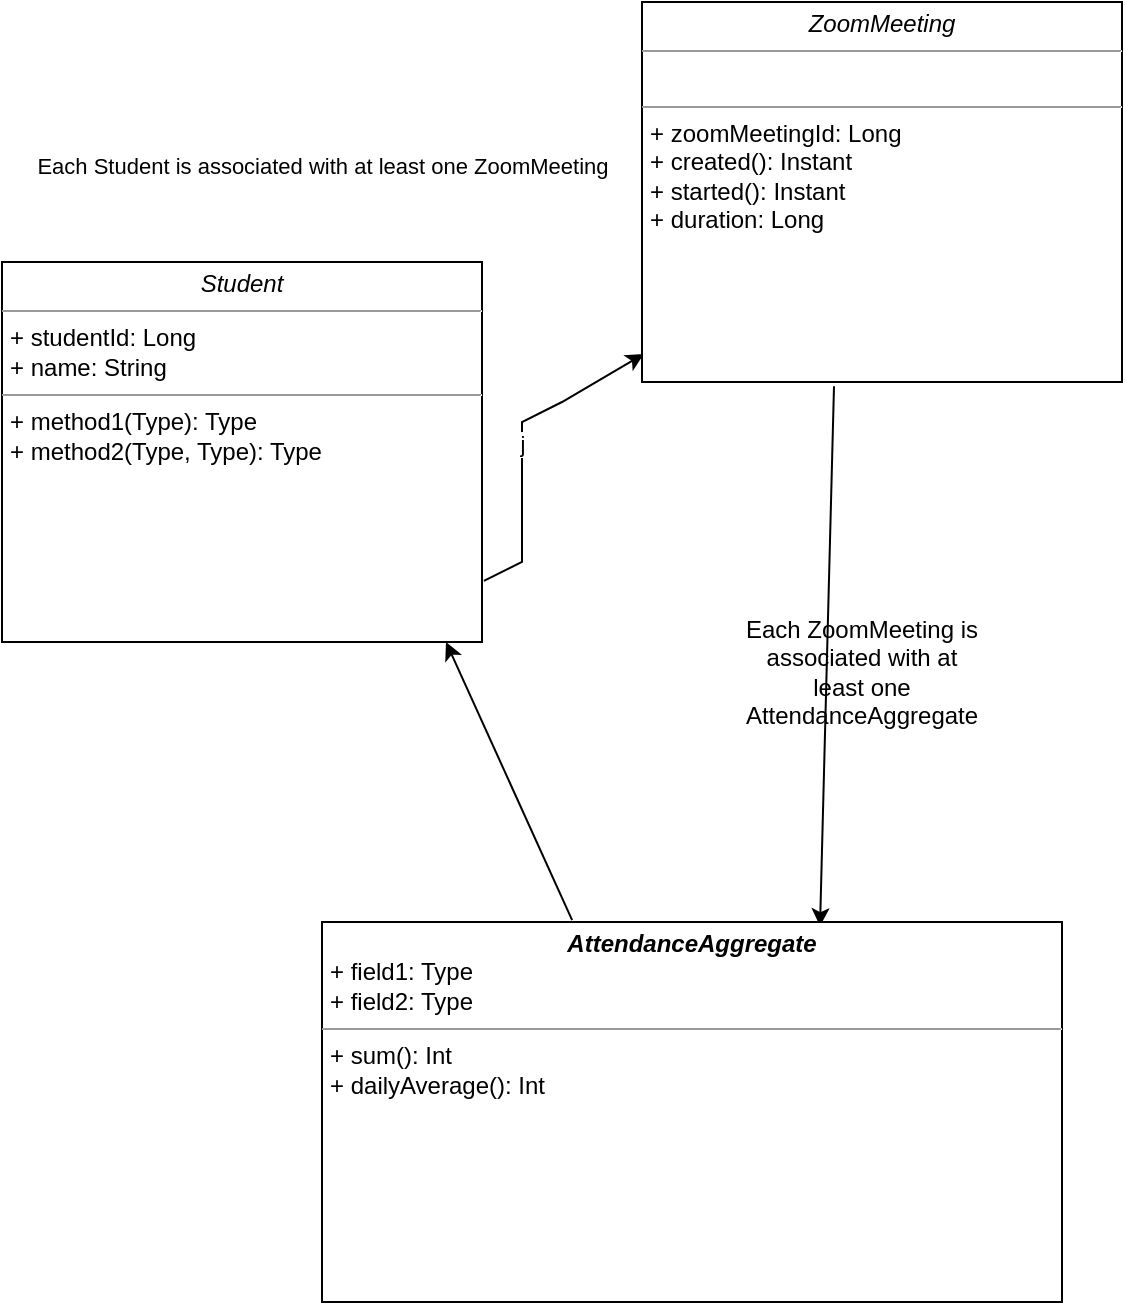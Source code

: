 <mxfile version="20.5.3" type="embed"><diagram name="Page-1" id="b1HUwyOnShDGKJ7FnFwD"><mxGraphModel dx="542" dy="978" grid="1" gridSize="10" guides="1" tooltips="1" connect="1" arrows="1" fold="1" page="1" pageScale="1" pageWidth="850" pageHeight="1100" math="0" shadow="0"><root><mxCell id="0"/><mxCell id="1" parent="0"/><mxCell id="YDrvO1anJlEtCm3CYAJg-29" value="j" style="endArrow=classic;html=1;rounded=0;exitX=1.004;exitY=0.839;exitDx=0;exitDy=0;exitPerimeter=0;entryX=0.004;entryY=0.926;entryDx=0;entryDy=0;entryPerimeter=0;" parent="1" source="5" target="7" edge="1"><mxGeometry relative="1" as="geometry"><mxPoint x="370" y="550" as="sourcePoint"/><mxPoint x="430" y="451.818" as="targetPoint"/><Array as="points"><mxPoint x="380" y="540"/><mxPoint x="380" y="510"/><mxPoint x="380" y="470"/><mxPoint x="400" y="460"/></Array></mxGeometry></mxCell><mxCell id="YDrvO1anJlEtCm3CYAJg-30" value="Each Student is associated with at least one ZoomMeeting" style="edgeLabel;resizable=0;html=1;align=center;verticalAlign=middle;rotation=0;" parent="YDrvO1anJlEtCm3CYAJg-29" connectable="0" vertex="1"><mxGeometry relative="1" as="geometry"><mxPoint x="-100" y="-139" as="offset"/></mxGeometry></mxCell><mxCell id="3" value="" style="endArrow=classic;html=1;rounded=0;entryX=0.673;entryY=0.011;entryDx=0;entryDy=0;entryPerimeter=0;startArrow=none;startFill=0;exitX=0.4;exitY=1.011;exitDx=0;exitDy=0;exitPerimeter=0;" edge="1" parent="1" source="7" target="10"><mxGeometry width="50" height="50" relative="1" as="geometry"><mxPoint x="531.89" y="472.28" as="sourcePoint"/><mxPoint x="529.12" y="717.06" as="targetPoint"/></mxGeometry></mxCell><mxCell id="4" value="Each ZoomMeeting is associated with at least one AttendanceAggregate" style="text;html=1;strokeColor=none;fillColor=none;align=center;verticalAlign=middle;whiteSpace=wrap;rounded=0;" vertex="1" parent="1"><mxGeometry x="520" y="580" width="60" height="30" as="geometry"/></mxCell><mxCell id="5" value="&lt;p style=&quot;margin:0px;margin-top:4px;text-align:center;&quot;&gt;&lt;i&gt;Student&lt;/i&gt;&lt;/p&gt;&lt;hr size=&quot;1&quot;&gt;&lt;p style=&quot;margin:0px;margin-left:4px;&quot;&gt;+ studentId: Long&lt;br&gt;+ name: String&lt;/p&gt;&lt;hr size=&quot;1&quot;&gt;&lt;p style=&quot;margin:0px;margin-left:4px;&quot;&gt;+ method1(Type): Type&lt;br&gt;+ method2(Type, Type): Type&lt;/p&gt;" style="verticalAlign=top;align=left;overflow=fill;fontSize=12;fontFamily=Helvetica;html=1;" vertex="1" parent="1"><mxGeometry x="120" y="390" width="240" height="190" as="geometry"/></mxCell><mxCell id="6" value="" style="endArrow=classic;html=1;rounded=0;exitX=0.338;exitY=-0.005;exitDx=0;exitDy=0;exitPerimeter=0;entryX=0.925;entryY=1;entryDx=0;entryDy=0;entryPerimeter=0;" edge="1" parent="1" source="10" target="5"><mxGeometry width="50" height="50" relative="1" as="geometry"><mxPoint x="404.96" y="715.94" as="sourcePoint"/><mxPoint x="420" y="580" as="targetPoint"/></mxGeometry></mxCell><mxCell id="7" value="&lt;p style=&quot;margin:0px;margin-top:4px;text-align:center;&quot;&gt;&lt;i&gt;ZoomMeeting&lt;/i&gt;&lt;/p&gt;&lt;hr size=&quot;1&quot;&gt;&lt;p style=&quot;margin:0px;margin-left:4px;&quot;&gt;&lt;br&gt;&lt;/p&gt;&lt;hr size=&quot;1&quot;&gt;&lt;p style=&quot;margin: 0px 0px 0px 4px;&quot;&gt;+ zoomMeetingId: Long&lt;br&gt;+ created(): Instant&lt;/p&gt;&lt;p style=&quot;margin: 0px 0px 0px 4px;&quot;&gt;+ started(): Instant&lt;/p&gt;&lt;p style=&quot;margin: 0px 0px 0px 4px;&quot;&gt;+ duration: Long&lt;/p&gt;" style="verticalAlign=top;align=left;overflow=fill;fontSize=12;fontFamily=Helvetica;html=1;" vertex="1" parent="1"><mxGeometry x="440" y="260" width="240" height="190" as="geometry"/></mxCell><mxCell id="10" value="&lt;p style=&quot;margin:0px;margin-top:4px;text-align:center;&quot;&gt;&lt;i&gt;&lt;b&gt;AttendanceAggregate&lt;/b&gt;&lt;/i&gt;&lt;br&gt;&lt;/p&gt;&lt;p style=&quot;margin:0px;margin-left:4px;&quot;&gt;+ field1: Type&lt;br&gt;+ field2: Type&lt;/p&gt;&lt;hr size=&quot;1&quot;&gt;&lt;p style=&quot;margin:0px;margin-left:4px;&quot;&gt;+ sum(): Int&lt;br&gt;+ dailyAverage(): Int&lt;/p&gt;&lt;p style=&quot;margin:0px;margin-left:4px;&quot;&gt;&lt;br&gt;&lt;/p&gt;" style="verticalAlign=top;align=left;overflow=fill;fontSize=12;fontFamily=Helvetica;html=1;" vertex="1" parent="1"><mxGeometry x="280" y="720" width="370" height="190" as="geometry"/></mxCell></root></mxGraphModel></diagram></mxfile>